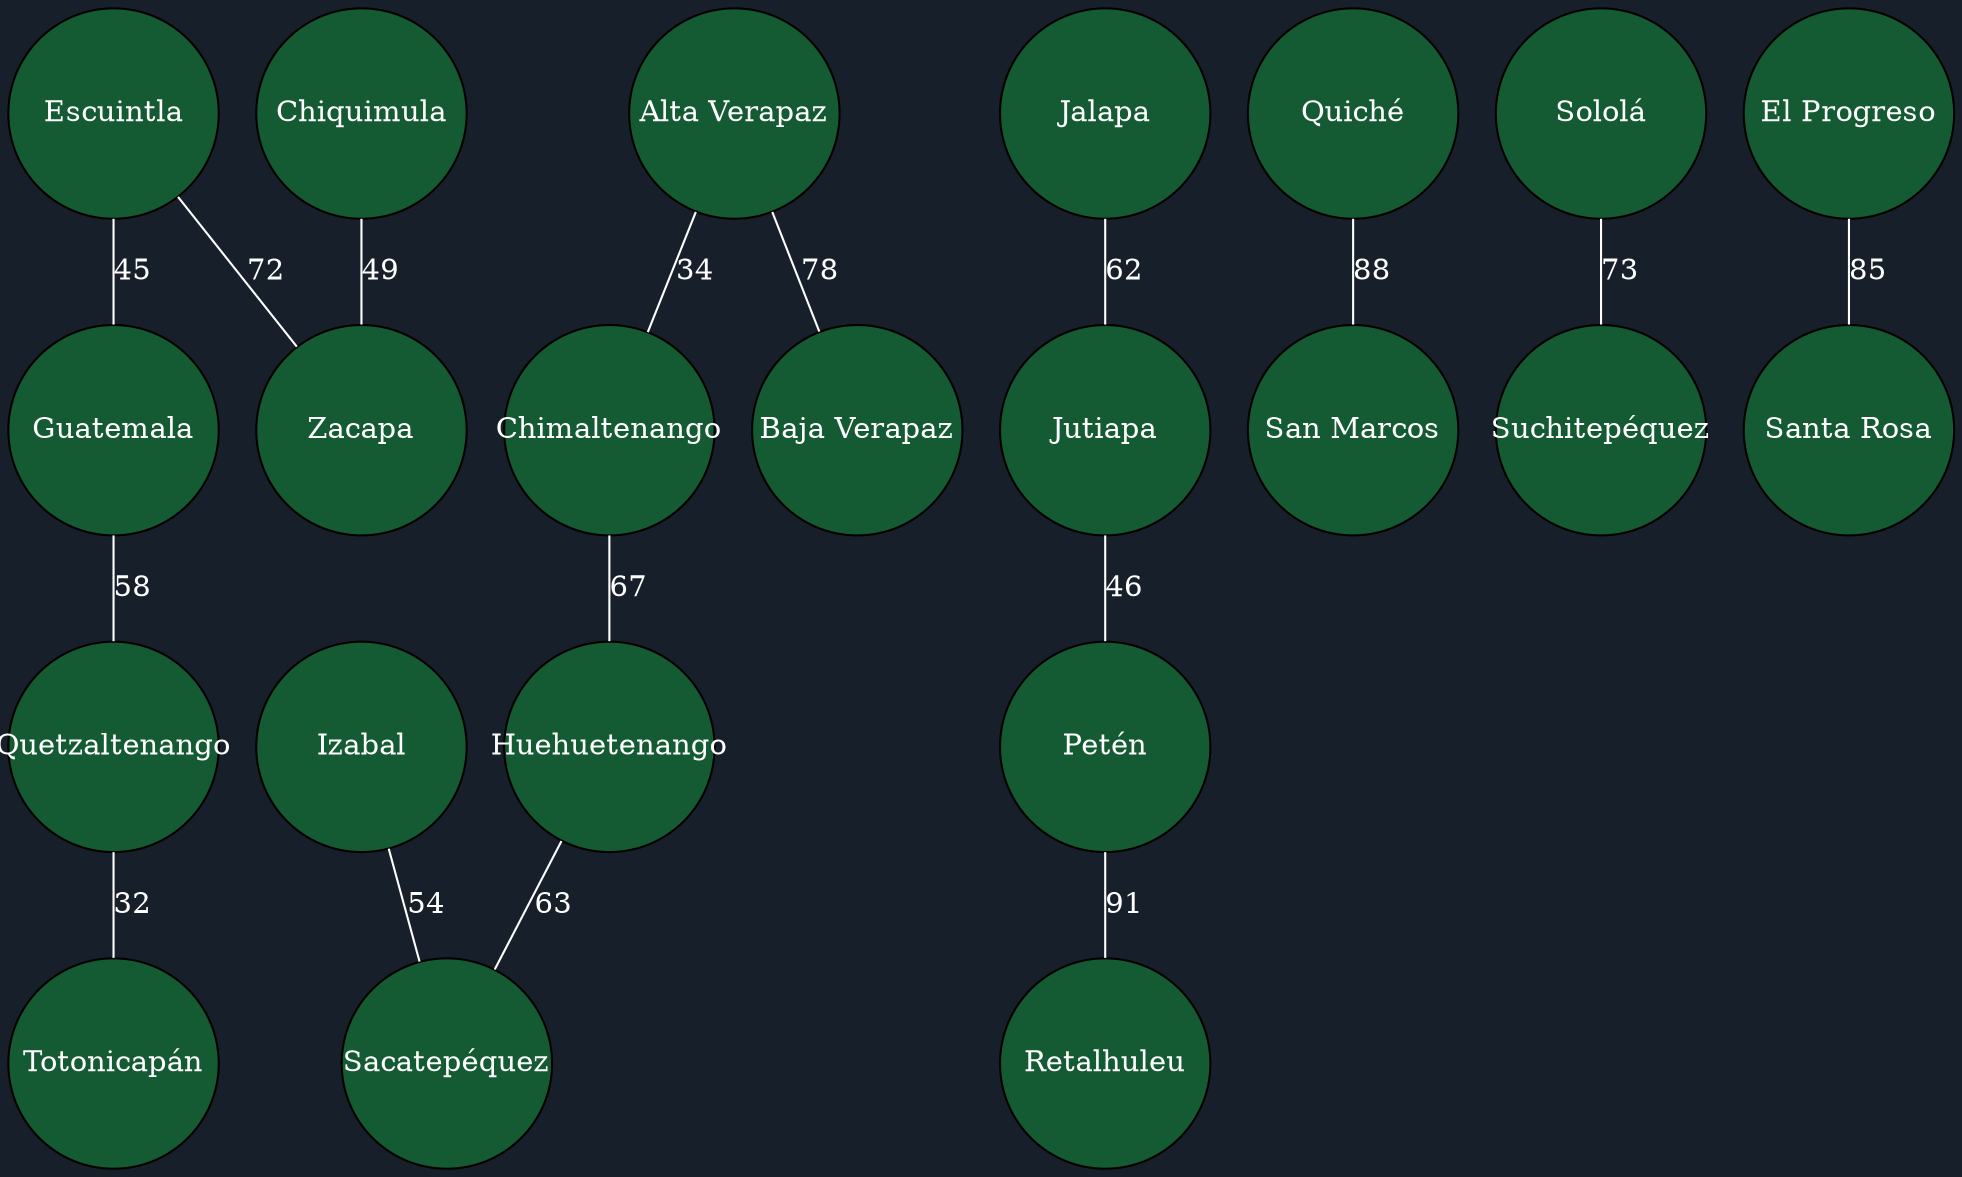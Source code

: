 graph Rutas {
  bgcolor="#17202a";
  node [style=filled, fillcolor="#145a32", fontcolor="white", shape=circle, width=1.4, fixedsize=true];
  edge [color="white", fontcolor="white"];
  "Guatemala" -- "Quetzaltenango" [label="58"];
  "Escuintla" -- "Guatemala" [label="45"];
  "Escuintla" -- "Zacapa" [label="72"];
  "Quetzaltenango" -- "Totonicapán" [label="32"];
  "Huehuetenango" -- "Sacatepéquez" [label="63"];
  "Chimaltenango" -- "Huehuetenango" [label="67"];
  "Alta Verapaz" -- "Baja Verapaz" [label="78"];
  "Alta Verapaz" -- "Chimaltenango" [label="34"];
  "Izabal" -- "Sacatepéquez" [label="54"];
  "Jalapa" -- "Jutiapa" [label="62"];
  "Jutiapa" -- "Petén" [label="46"];
  "Chiquimula" -- "Zacapa" [label="49"];
  "Quiché" -- "San Marcos" [label="88"];
  "Petén" -- "Retalhuleu" [label="91"];
  "Sololá" -- "Suchitepéquez" [label="73"];
  "El Progreso" -- "Santa Rosa" [label="85"];
}